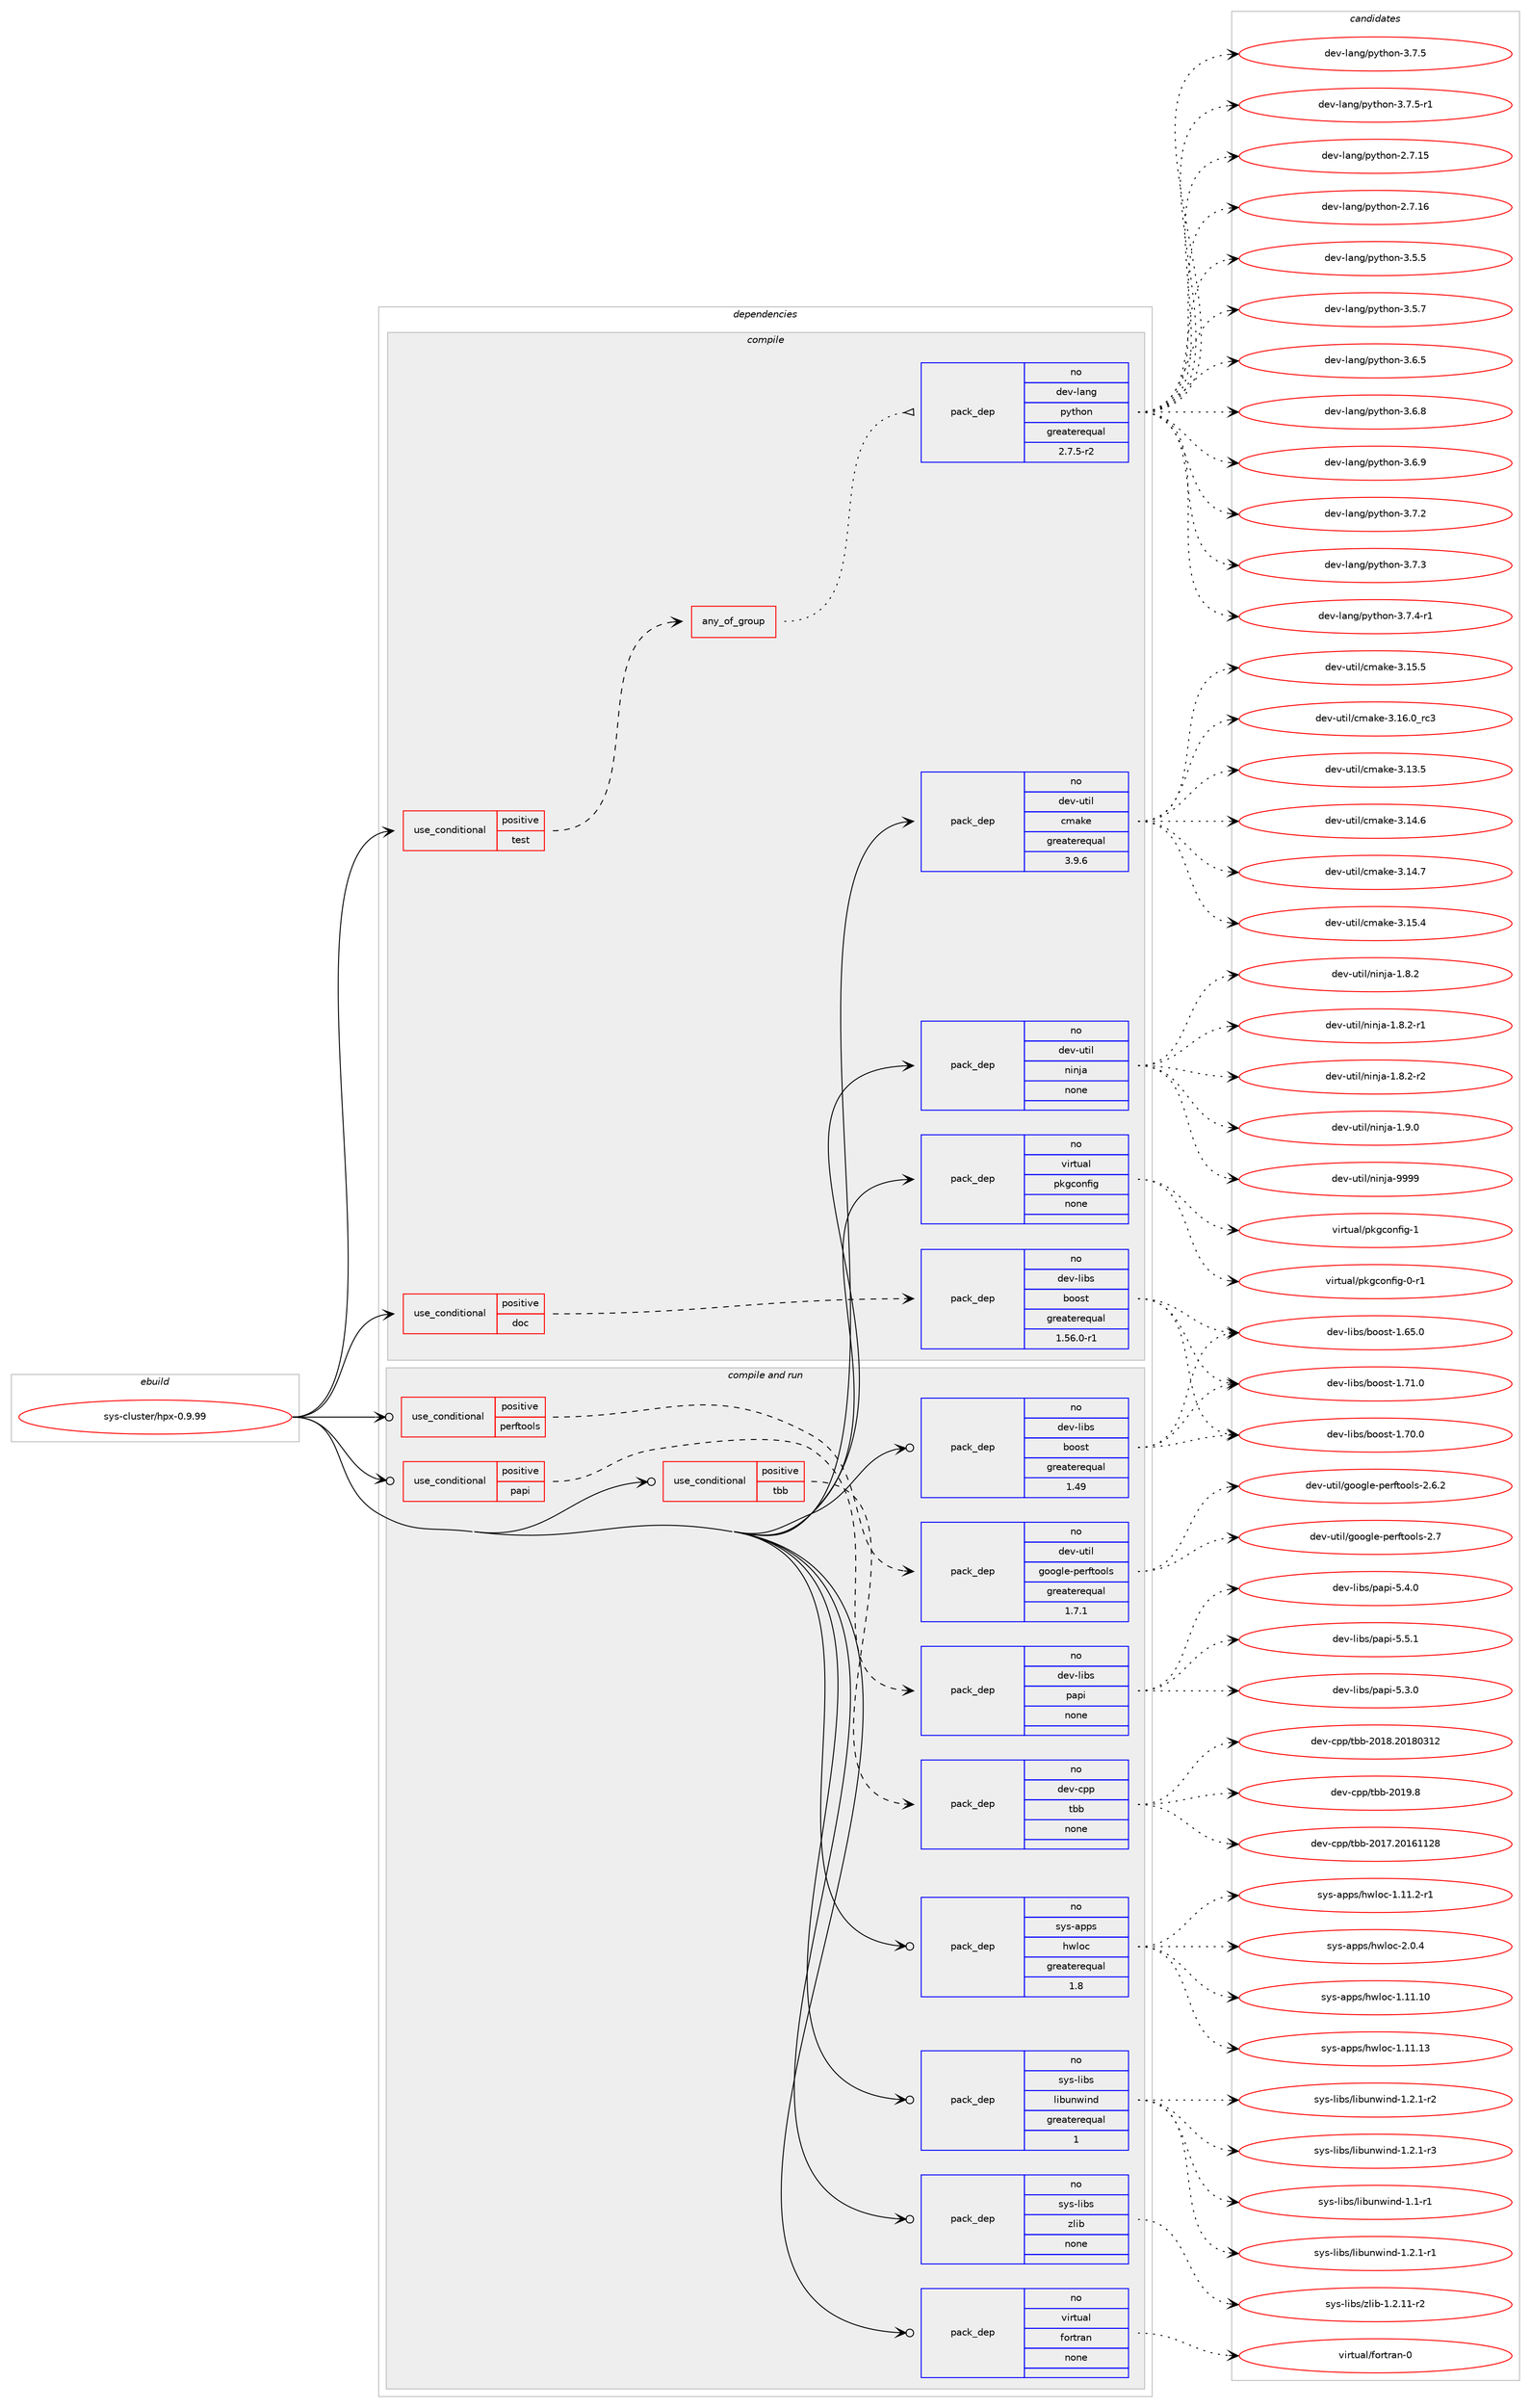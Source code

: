 digraph prolog {

# *************
# Graph options
# *************

newrank=true;
concentrate=true;
compound=true;
graph [rankdir=LR,fontname=Helvetica,fontsize=10,ranksep=1.5];#, ranksep=2.5, nodesep=0.2];
edge  [arrowhead=vee];
node  [fontname=Helvetica,fontsize=10];

# **********
# The ebuild
# **********

subgraph cluster_leftcol {
color=gray;
rank=same;
label=<<i>ebuild</i>>;
id [label="sys-cluster/hpx-0.9.99", color=red, width=4, href="../sys-cluster/hpx-0.9.99.svg"];
}

# ****************
# The dependencies
# ****************

subgraph cluster_midcol {
color=gray;
label=<<i>dependencies</i>>;
subgraph cluster_compile {
fillcolor="#eeeeee";
style=filled;
label=<<i>compile</i>>;
subgraph cond212893 {
dependency884676 [label=<<TABLE BORDER="0" CELLBORDER="1" CELLSPACING="0" CELLPADDING="4"><TR><TD ROWSPAN="3" CELLPADDING="10">use_conditional</TD></TR><TR><TD>positive</TD></TR><TR><TD>doc</TD></TR></TABLE>>, shape=none, color=red];
subgraph pack656275 {
dependency884677 [label=<<TABLE BORDER="0" CELLBORDER="1" CELLSPACING="0" CELLPADDING="4" WIDTH="220"><TR><TD ROWSPAN="6" CELLPADDING="30">pack_dep</TD></TR><TR><TD WIDTH="110">no</TD></TR><TR><TD>dev-libs</TD></TR><TR><TD>boost</TD></TR><TR><TD>greaterequal</TD></TR><TR><TD>1.56.0-r1</TD></TR></TABLE>>, shape=none, color=blue];
}
dependency884676:e -> dependency884677:w [weight=20,style="dashed",arrowhead="vee"];
}
id:e -> dependency884676:w [weight=20,style="solid",arrowhead="vee"];
subgraph cond212894 {
dependency884678 [label=<<TABLE BORDER="0" CELLBORDER="1" CELLSPACING="0" CELLPADDING="4"><TR><TD ROWSPAN="3" CELLPADDING="10">use_conditional</TD></TR><TR><TD>positive</TD></TR><TR><TD>test</TD></TR></TABLE>>, shape=none, color=red];
subgraph any14979 {
dependency884679 [label=<<TABLE BORDER="0" CELLBORDER="1" CELLSPACING="0" CELLPADDING="4"><TR><TD CELLPADDING="10">any_of_group</TD></TR></TABLE>>, shape=none, color=red];subgraph pack656276 {
dependency884680 [label=<<TABLE BORDER="0" CELLBORDER="1" CELLSPACING="0" CELLPADDING="4" WIDTH="220"><TR><TD ROWSPAN="6" CELLPADDING="30">pack_dep</TD></TR><TR><TD WIDTH="110">no</TD></TR><TR><TD>dev-lang</TD></TR><TR><TD>python</TD></TR><TR><TD>greaterequal</TD></TR><TR><TD>2.7.5-r2</TD></TR></TABLE>>, shape=none, color=blue];
}
dependency884679:e -> dependency884680:w [weight=20,style="dotted",arrowhead="oinv"];
}
dependency884678:e -> dependency884679:w [weight=20,style="dashed",arrowhead="vee"];
}
id:e -> dependency884678:w [weight=20,style="solid",arrowhead="vee"];
subgraph pack656277 {
dependency884681 [label=<<TABLE BORDER="0" CELLBORDER="1" CELLSPACING="0" CELLPADDING="4" WIDTH="220"><TR><TD ROWSPAN="6" CELLPADDING="30">pack_dep</TD></TR><TR><TD WIDTH="110">no</TD></TR><TR><TD>dev-util</TD></TR><TR><TD>cmake</TD></TR><TR><TD>greaterequal</TD></TR><TR><TD>3.9.6</TD></TR></TABLE>>, shape=none, color=blue];
}
id:e -> dependency884681:w [weight=20,style="solid",arrowhead="vee"];
subgraph pack656278 {
dependency884682 [label=<<TABLE BORDER="0" CELLBORDER="1" CELLSPACING="0" CELLPADDING="4" WIDTH="220"><TR><TD ROWSPAN="6" CELLPADDING="30">pack_dep</TD></TR><TR><TD WIDTH="110">no</TD></TR><TR><TD>dev-util</TD></TR><TR><TD>ninja</TD></TR><TR><TD>none</TD></TR><TR><TD></TD></TR></TABLE>>, shape=none, color=blue];
}
id:e -> dependency884682:w [weight=20,style="solid",arrowhead="vee"];
subgraph pack656279 {
dependency884683 [label=<<TABLE BORDER="0" CELLBORDER="1" CELLSPACING="0" CELLPADDING="4" WIDTH="220"><TR><TD ROWSPAN="6" CELLPADDING="30">pack_dep</TD></TR><TR><TD WIDTH="110">no</TD></TR><TR><TD>virtual</TD></TR><TR><TD>pkgconfig</TD></TR><TR><TD>none</TD></TR><TR><TD></TD></TR></TABLE>>, shape=none, color=blue];
}
id:e -> dependency884683:w [weight=20,style="solid",arrowhead="vee"];
}
subgraph cluster_compileandrun {
fillcolor="#eeeeee";
style=filled;
label=<<i>compile and run</i>>;
subgraph cond212895 {
dependency884684 [label=<<TABLE BORDER="0" CELLBORDER="1" CELLSPACING="0" CELLPADDING="4"><TR><TD ROWSPAN="3" CELLPADDING="10">use_conditional</TD></TR><TR><TD>positive</TD></TR><TR><TD>papi</TD></TR></TABLE>>, shape=none, color=red];
subgraph pack656280 {
dependency884685 [label=<<TABLE BORDER="0" CELLBORDER="1" CELLSPACING="0" CELLPADDING="4" WIDTH="220"><TR><TD ROWSPAN="6" CELLPADDING="30">pack_dep</TD></TR><TR><TD WIDTH="110">no</TD></TR><TR><TD>dev-libs</TD></TR><TR><TD>papi</TD></TR><TR><TD>none</TD></TR><TR><TD></TD></TR></TABLE>>, shape=none, color=blue];
}
dependency884684:e -> dependency884685:w [weight=20,style="dashed",arrowhead="vee"];
}
id:e -> dependency884684:w [weight=20,style="solid",arrowhead="odotvee"];
subgraph cond212896 {
dependency884686 [label=<<TABLE BORDER="0" CELLBORDER="1" CELLSPACING="0" CELLPADDING="4"><TR><TD ROWSPAN="3" CELLPADDING="10">use_conditional</TD></TR><TR><TD>positive</TD></TR><TR><TD>perftools</TD></TR></TABLE>>, shape=none, color=red];
subgraph pack656281 {
dependency884687 [label=<<TABLE BORDER="0" CELLBORDER="1" CELLSPACING="0" CELLPADDING="4" WIDTH="220"><TR><TD ROWSPAN="6" CELLPADDING="30">pack_dep</TD></TR><TR><TD WIDTH="110">no</TD></TR><TR><TD>dev-util</TD></TR><TR><TD>google-perftools</TD></TR><TR><TD>greaterequal</TD></TR><TR><TD>1.7.1</TD></TR></TABLE>>, shape=none, color=blue];
}
dependency884686:e -> dependency884687:w [weight=20,style="dashed",arrowhead="vee"];
}
id:e -> dependency884686:w [weight=20,style="solid",arrowhead="odotvee"];
subgraph cond212897 {
dependency884688 [label=<<TABLE BORDER="0" CELLBORDER="1" CELLSPACING="0" CELLPADDING="4"><TR><TD ROWSPAN="3" CELLPADDING="10">use_conditional</TD></TR><TR><TD>positive</TD></TR><TR><TD>tbb</TD></TR></TABLE>>, shape=none, color=red];
subgraph pack656282 {
dependency884689 [label=<<TABLE BORDER="0" CELLBORDER="1" CELLSPACING="0" CELLPADDING="4" WIDTH="220"><TR><TD ROWSPAN="6" CELLPADDING="30">pack_dep</TD></TR><TR><TD WIDTH="110">no</TD></TR><TR><TD>dev-cpp</TD></TR><TR><TD>tbb</TD></TR><TR><TD>none</TD></TR><TR><TD></TD></TR></TABLE>>, shape=none, color=blue];
}
dependency884688:e -> dependency884689:w [weight=20,style="dashed",arrowhead="vee"];
}
id:e -> dependency884688:w [weight=20,style="solid",arrowhead="odotvee"];
subgraph pack656283 {
dependency884690 [label=<<TABLE BORDER="0" CELLBORDER="1" CELLSPACING="0" CELLPADDING="4" WIDTH="220"><TR><TD ROWSPAN="6" CELLPADDING="30">pack_dep</TD></TR><TR><TD WIDTH="110">no</TD></TR><TR><TD>dev-libs</TD></TR><TR><TD>boost</TD></TR><TR><TD>greaterequal</TD></TR><TR><TD>1.49</TD></TR></TABLE>>, shape=none, color=blue];
}
id:e -> dependency884690:w [weight=20,style="solid",arrowhead="odotvee"];
subgraph pack656284 {
dependency884691 [label=<<TABLE BORDER="0" CELLBORDER="1" CELLSPACING="0" CELLPADDING="4" WIDTH="220"><TR><TD ROWSPAN="6" CELLPADDING="30">pack_dep</TD></TR><TR><TD WIDTH="110">no</TD></TR><TR><TD>sys-apps</TD></TR><TR><TD>hwloc</TD></TR><TR><TD>greaterequal</TD></TR><TR><TD>1.8</TD></TR></TABLE>>, shape=none, color=blue];
}
id:e -> dependency884691:w [weight=20,style="solid",arrowhead="odotvee"];
subgraph pack656285 {
dependency884692 [label=<<TABLE BORDER="0" CELLBORDER="1" CELLSPACING="0" CELLPADDING="4" WIDTH="220"><TR><TD ROWSPAN="6" CELLPADDING="30">pack_dep</TD></TR><TR><TD WIDTH="110">no</TD></TR><TR><TD>sys-libs</TD></TR><TR><TD>libunwind</TD></TR><TR><TD>greaterequal</TD></TR><TR><TD>1</TD></TR></TABLE>>, shape=none, color=blue];
}
id:e -> dependency884692:w [weight=20,style="solid",arrowhead="odotvee"];
subgraph pack656286 {
dependency884693 [label=<<TABLE BORDER="0" CELLBORDER="1" CELLSPACING="0" CELLPADDING="4" WIDTH="220"><TR><TD ROWSPAN="6" CELLPADDING="30">pack_dep</TD></TR><TR><TD WIDTH="110">no</TD></TR><TR><TD>sys-libs</TD></TR><TR><TD>zlib</TD></TR><TR><TD>none</TD></TR><TR><TD></TD></TR></TABLE>>, shape=none, color=blue];
}
id:e -> dependency884693:w [weight=20,style="solid",arrowhead="odotvee"];
subgraph pack656287 {
dependency884694 [label=<<TABLE BORDER="0" CELLBORDER="1" CELLSPACING="0" CELLPADDING="4" WIDTH="220"><TR><TD ROWSPAN="6" CELLPADDING="30">pack_dep</TD></TR><TR><TD WIDTH="110">no</TD></TR><TR><TD>virtual</TD></TR><TR><TD>fortran</TD></TR><TR><TD>none</TD></TR><TR><TD></TD></TR></TABLE>>, shape=none, color=blue];
}
id:e -> dependency884694:w [weight=20,style="solid",arrowhead="odotvee"];
}
subgraph cluster_run {
fillcolor="#eeeeee";
style=filled;
label=<<i>run</i>>;
}
}

# **************
# The candidates
# **************

subgraph cluster_choices {
rank=same;
color=gray;
label=<<i>candidates</i>>;

subgraph choice656275 {
color=black;
nodesep=1;
choice1001011184510810598115479811111111511645494654534648 [label="dev-libs/boost-1.65.0", color=red, width=4,href="../dev-libs/boost-1.65.0.svg"];
choice1001011184510810598115479811111111511645494655484648 [label="dev-libs/boost-1.70.0", color=red, width=4,href="../dev-libs/boost-1.70.0.svg"];
choice1001011184510810598115479811111111511645494655494648 [label="dev-libs/boost-1.71.0", color=red, width=4,href="../dev-libs/boost-1.71.0.svg"];
dependency884677:e -> choice1001011184510810598115479811111111511645494654534648:w [style=dotted,weight="100"];
dependency884677:e -> choice1001011184510810598115479811111111511645494655484648:w [style=dotted,weight="100"];
dependency884677:e -> choice1001011184510810598115479811111111511645494655494648:w [style=dotted,weight="100"];
}
subgraph choice656276 {
color=black;
nodesep=1;
choice10010111845108971101034711212111610411111045504655464953 [label="dev-lang/python-2.7.15", color=red, width=4,href="../dev-lang/python-2.7.15.svg"];
choice10010111845108971101034711212111610411111045504655464954 [label="dev-lang/python-2.7.16", color=red, width=4,href="../dev-lang/python-2.7.16.svg"];
choice100101118451089711010347112121116104111110455146534653 [label="dev-lang/python-3.5.5", color=red, width=4,href="../dev-lang/python-3.5.5.svg"];
choice100101118451089711010347112121116104111110455146534655 [label="dev-lang/python-3.5.7", color=red, width=4,href="../dev-lang/python-3.5.7.svg"];
choice100101118451089711010347112121116104111110455146544653 [label="dev-lang/python-3.6.5", color=red, width=4,href="../dev-lang/python-3.6.5.svg"];
choice100101118451089711010347112121116104111110455146544656 [label="dev-lang/python-3.6.8", color=red, width=4,href="../dev-lang/python-3.6.8.svg"];
choice100101118451089711010347112121116104111110455146544657 [label="dev-lang/python-3.6.9", color=red, width=4,href="../dev-lang/python-3.6.9.svg"];
choice100101118451089711010347112121116104111110455146554650 [label="dev-lang/python-3.7.2", color=red, width=4,href="../dev-lang/python-3.7.2.svg"];
choice100101118451089711010347112121116104111110455146554651 [label="dev-lang/python-3.7.3", color=red, width=4,href="../dev-lang/python-3.7.3.svg"];
choice1001011184510897110103471121211161041111104551465546524511449 [label="dev-lang/python-3.7.4-r1", color=red, width=4,href="../dev-lang/python-3.7.4-r1.svg"];
choice100101118451089711010347112121116104111110455146554653 [label="dev-lang/python-3.7.5", color=red, width=4,href="../dev-lang/python-3.7.5.svg"];
choice1001011184510897110103471121211161041111104551465546534511449 [label="dev-lang/python-3.7.5-r1", color=red, width=4,href="../dev-lang/python-3.7.5-r1.svg"];
dependency884680:e -> choice10010111845108971101034711212111610411111045504655464953:w [style=dotted,weight="100"];
dependency884680:e -> choice10010111845108971101034711212111610411111045504655464954:w [style=dotted,weight="100"];
dependency884680:e -> choice100101118451089711010347112121116104111110455146534653:w [style=dotted,weight="100"];
dependency884680:e -> choice100101118451089711010347112121116104111110455146534655:w [style=dotted,weight="100"];
dependency884680:e -> choice100101118451089711010347112121116104111110455146544653:w [style=dotted,weight="100"];
dependency884680:e -> choice100101118451089711010347112121116104111110455146544656:w [style=dotted,weight="100"];
dependency884680:e -> choice100101118451089711010347112121116104111110455146544657:w [style=dotted,weight="100"];
dependency884680:e -> choice100101118451089711010347112121116104111110455146554650:w [style=dotted,weight="100"];
dependency884680:e -> choice100101118451089711010347112121116104111110455146554651:w [style=dotted,weight="100"];
dependency884680:e -> choice1001011184510897110103471121211161041111104551465546524511449:w [style=dotted,weight="100"];
dependency884680:e -> choice100101118451089711010347112121116104111110455146554653:w [style=dotted,weight="100"];
dependency884680:e -> choice1001011184510897110103471121211161041111104551465546534511449:w [style=dotted,weight="100"];
}
subgraph choice656277 {
color=black;
nodesep=1;
choice1001011184511711610510847991099710710145514649514653 [label="dev-util/cmake-3.13.5", color=red, width=4,href="../dev-util/cmake-3.13.5.svg"];
choice1001011184511711610510847991099710710145514649524654 [label="dev-util/cmake-3.14.6", color=red, width=4,href="../dev-util/cmake-3.14.6.svg"];
choice1001011184511711610510847991099710710145514649524655 [label="dev-util/cmake-3.14.7", color=red, width=4,href="../dev-util/cmake-3.14.7.svg"];
choice1001011184511711610510847991099710710145514649534652 [label="dev-util/cmake-3.15.4", color=red, width=4,href="../dev-util/cmake-3.15.4.svg"];
choice1001011184511711610510847991099710710145514649534653 [label="dev-util/cmake-3.15.5", color=red, width=4,href="../dev-util/cmake-3.15.5.svg"];
choice1001011184511711610510847991099710710145514649544648951149951 [label="dev-util/cmake-3.16.0_rc3", color=red, width=4,href="../dev-util/cmake-3.16.0_rc3.svg"];
dependency884681:e -> choice1001011184511711610510847991099710710145514649514653:w [style=dotted,weight="100"];
dependency884681:e -> choice1001011184511711610510847991099710710145514649524654:w [style=dotted,weight="100"];
dependency884681:e -> choice1001011184511711610510847991099710710145514649524655:w [style=dotted,weight="100"];
dependency884681:e -> choice1001011184511711610510847991099710710145514649534652:w [style=dotted,weight="100"];
dependency884681:e -> choice1001011184511711610510847991099710710145514649534653:w [style=dotted,weight="100"];
dependency884681:e -> choice1001011184511711610510847991099710710145514649544648951149951:w [style=dotted,weight="100"];
}
subgraph choice656278 {
color=black;
nodesep=1;
choice100101118451171161051084711010511010697454946564650 [label="dev-util/ninja-1.8.2", color=red, width=4,href="../dev-util/ninja-1.8.2.svg"];
choice1001011184511711610510847110105110106974549465646504511449 [label="dev-util/ninja-1.8.2-r1", color=red, width=4,href="../dev-util/ninja-1.8.2-r1.svg"];
choice1001011184511711610510847110105110106974549465646504511450 [label="dev-util/ninja-1.8.2-r2", color=red, width=4,href="../dev-util/ninja-1.8.2-r2.svg"];
choice100101118451171161051084711010511010697454946574648 [label="dev-util/ninja-1.9.0", color=red, width=4,href="../dev-util/ninja-1.9.0.svg"];
choice1001011184511711610510847110105110106974557575757 [label="dev-util/ninja-9999", color=red, width=4,href="../dev-util/ninja-9999.svg"];
dependency884682:e -> choice100101118451171161051084711010511010697454946564650:w [style=dotted,weight="100"];
dependency884682:e -> choice1001011184511711610510847110105110106974549465646504511449:w [style=dotted,weight="100"];
dependency884682:e -> choice1001011184511711610510847110105110106974549465646504511450:w [style=dotted,weight="100"];
dependency884682:e -> choice100101118451171161051084711010511010697454946574648:w [style=dotted,weight="100"];
dependency884682:e -> choice1001011184511711610510847110105110106974557575757:w [style=dotted,weight="100"];
}
subgraph choice656279 {
color=black;
nodesep=1;
choice11810511411611797108471121071039911111010210510345484511449 [label="virtual/pkgconfig-0-r1", color=red, width=4,href="../virtual/pkgconfig-0-r1.svg"];
choice1181051141161179710847112107103991111101021051034549 [label="virtual/pkgconfig-1", color=red, width=4,href="../virtual/pkgconfig-1.svg"];
dependency884683:e -> choice11810511411611797108471121071039911111010210510345484511449:w [style=dotted,weight="100"];
dependency884683:e -> choice1181051141161179710847112107103991111101021051034549:w [style=dotted,weight="100"];
}
subgraph choice656280 {
color=black;
nodesep=1;
choice10010111845108105981154711297112105455346514648 [label="dev-libs/papi-5.3.0", color=red, width=4,href="../dev-libs/papi-5.3.0.svg"];
choice10010111845108105981154711297112105455346524648 [label="dev-libs/papi-5.4.0", color=red, width=4,href="../dev-libs/papi-5.4.0.svg"];
choice10010111845108105981154711297112105455346534649 [label="dev-libs/papi-5.5.1", color=red, width=4,href="../dev-libs/papi-5.5.1.svg"];
dependency884685:e -> choice10010111845108105981154711297112105455346514648:w [style=dotted,weight="100"];
dependency884685:e -> choice10010111845108105981154711297112105455346524648:w [style=dotted,weight="100"];
dependency884685:e -> choice10010111845108105981154711297112105455346534649:w [style=dotted,weight="100"];
}
subgraph choice656281 {
color=black;
nodesep=1;
choice100101118451171161051084710311111110310810145112101114102116111111108115455046544650 [label="dev-util/google-perftools-2.6.2", color=red, width=4,href="../dev-util/google-perftools-2.6.2.svg"];
choice10010111845117116105108471031111111031081014511210111410211611111110811545504655 [label="dev-util/google-perftools-2.7", color=red, width=4,href="../dev-util/google-perftools-2.7.svg"];
dependency884687:e -> choice100101118451171161051084710311111110310810145112101114102116111111108115455046544650:w [style=dotted,weight="100"];
dependency884687:e -> choice10010111845117116105108471031111111031081014511210111410211611111110811545504655:w [style=dotted,weight="100"];
}
subgraph choice656282 {
color=black;
nodesep=1;
choice10010111845991121124711698984550484955465048495449495056 [label="dev-cpp/tbb-2017.20161128", color=red, width=4,href="../dev-cpp/tbb-2017.20161128.svg"];
choice10010111845991121124711698984550484956465048495648514950 [label="dev-cpp/tbb-2018.20180312", color=red, width=4,href="../dev-cpp/tbb-2018.20180312.svg"];
choice100101118459911211247116989845504849574656 [label="dev-cpp/tbb-2019.8", color=red, width=4,href="../dev-cpp/tbb-2019.8.svg"];
dependency884689:e -> choice10010111845991121124711698984550484955465048495449495056:w [style=dotted,weight="100"];
dependency884689:e -> choice10010111845991121124711698984550484956465048495648514950:w [style=dotted,weight="100"];
dependency884689:e -> choice100101118459911211247116989845504849574656:w [style=dotted,weight="100"];
}
subgraph choice656283 {
color=black;
nodesep=1;
choice1001011184510810598115479811111111511645494654534648 [label="dev-libs/boost-1.65.0", color=red, width=4,href="../dev-libs/boost-1.65.0.svg"];
choice1001011184510810598115479811111111511645494655484648 [label="dev-libs/boost-1.70.0", color=red, width=4,href="../dev-libs/boost-1.70.0.svg"];
choice1001011184510810598115479811111111511645494655494648 [label="dev-libs/boost-1.71.0", color=red, width=4,href="../dev-libs/boost-1.71.0.svg"];
dependency884690:e -> choice1001011184510810598115479811111111511645494654534648:w [style=dotted,weight="100"];
dependency884690:e -> choice1001011184510810598115479811111111511645494655484648:w [style=dotted,weight="100"];
dependency884690:e -> choice1001011184510810598115479811111111511645494655494648:w [style=dotted,weight="100"];
}
subgraph choice656284 {
color=black;
nodesep=1;
choice115121115459711211211547104119108111994549464949464948 [label="sys-apps/hwloc-1.11.10", color=red, width=4,href="../sys-apps/hwloc-1.11.10.svg"];
choice115121115459711211211547104119108111994549464949464951 [label="sys-apps/hwloc-1.11.13", color=red, width=4,href="../sys-apps/hwloc-1.11.13.svg"];
choice11512111545971121121154710411910811199454946494946504511449 [label="sys-apps/hwloc-1.11.2-r1", color=red, width=4,href="../sys-apps/hwloc-1.11.2-r1.svg"];
choice11512111545971121121154710411910811199455046484652 [label="sys-apps/hwloc-2.0.4", color=red, width=4,href="../sys-apps/hwloc-2.0.4.svg"];
dependency884691:e -> choice115121115459711211211547104119108111994549464949464948:w [style=dotted,weight="100"];
dependency884691:e -> choice115121115459711211211547104119108111994549464949464951:w [style=dotted,weight="100"];
dependency884691:e -> choice11512111545971121121154710411910811199454946494946504511449:w [style=dotted,weight="100"];
dependency884691:e -> choice11512111545971121121154710411910811199455046484652:w [style=dotted,weight="100"];
}
subgraph choice656285 {
color=black;
nodesep=1;
choice11512111545108105981154710810598117110119105110100454946494511449 [label="sys-libs/libunwind-1.1-r1", color=red, width=4,href="../sys-libs/libunwind-1.1-r1.svg"];
choice115121115451081059811547108105981171101191051101004549465046494511449 [label="sys-libs/libunwind-1.2.1-r1", color=red, width=4,href="../sys-libs/libunwind-1.2.1-r1.svg"];
choice115121115451081059811547108105981171101191051101004549465046494511450 [label="sys-libs/libunwind-1.2.1-r2", color=red, width=4,href="../sys-libs/libunwind-1.2.1-r2.svg"];
choice115121115451081059811547108105981171101191051101004549465046494511451 [label="sys-libs/libunwind-1.2.1-r3", color=red, width=4,href="../sys-libs/libunwind-1.2.1-r3.svg"];
dependency884692:e -> choice11512111545108105981154710810598117110119105110100454946494511449:w [style=dotted,weight="100"];
dependency884692:e -> choice115121115451081059811547108105981171101191051101004549465046494511449:w [style=dotted,weight="100"];
dependency884692:e -> choice115121115451081059811547108105981171101191051101004549465046494511450:w [style=dotted,weight="100"];
dependency884692:e -> choice115121115451081059811547108105981171101191051101004549465046494511451:w [style=dotted,weight="100"];
}
subgraph choice656286 {
color=black;
nodesep=1;
choice11512111545108105981154712210810598454946504649494511450 [label="sys-libs/zlib-1.2.11-r2", color=red, width=4,href="../sys-libs/zlib-1.2.11-r2.svg"];
dependency884693:e -> choice11512111545108105981154712210810598454946504649494511450:w [style=dotted,weight="100"];
}
subgraph choice656287 {
color=black;
nodesep=1;
choice1181051141161179710847102111114116114971104548 [label="virtual/fortran-0", color=red, width=4,href="../virtual/fortran-0.svg"];
dependency884694:e -> choice1181051141161179710847102111114116114971104548:w [style=dotted,weight="100"];
}
}

}
